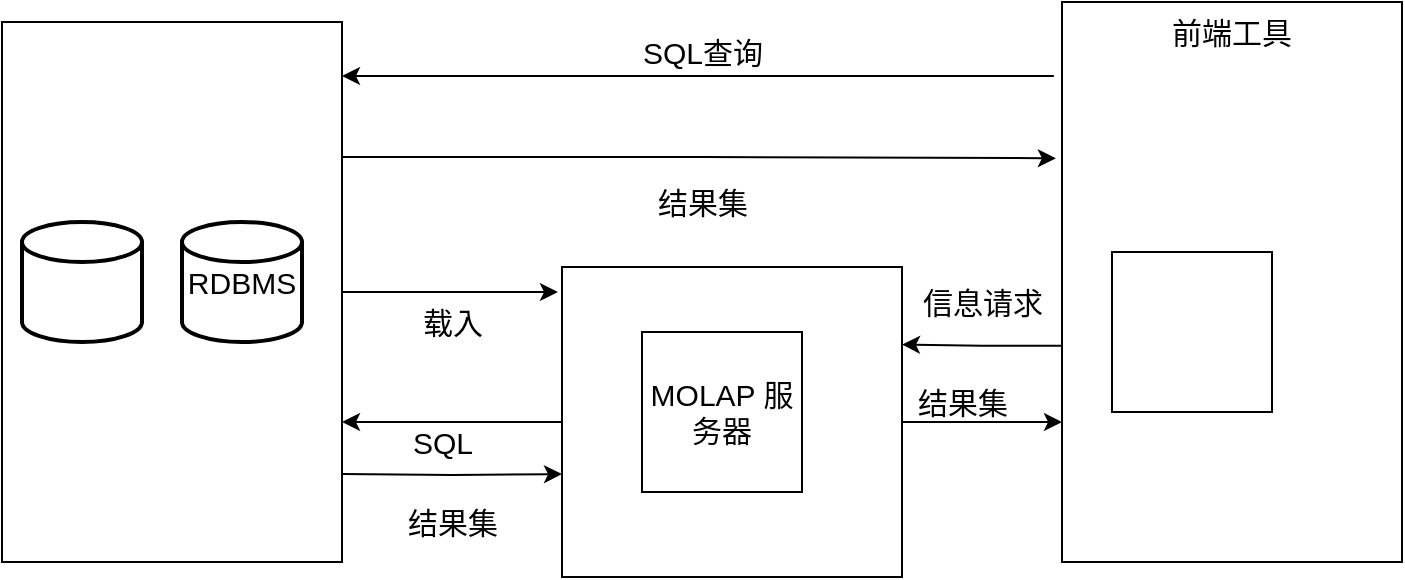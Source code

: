 <mxfile version="21.3.5" type="github">
  <diagram name="Page-1" id="zoyLQBMpjC1JwWB8Ujel">
    <mxGraphModel dx="1434" dy="760" grid="1" gridSize="10" guides="1" tooltips="1" connect="1" arrows="1" fold="1" page="1" pageScale="1" pageWidth="900" pageHeight="1600" math="0" shadow="0">
      <root>
        <mxCell id="0" />
        <mxCell id="1" parent="0" />
        <mxCell id="DXlBsMtQOQyyLRZ__8mH-4" style="edgeStyle=orthogonalEdgeStyle;rounded=0;orthogonalLoop=1;jettySize=auto;html=1;exitX=1;exitY=0.5;exitDx=0;exitDy=0;entryX=-0.012;entryY=0.081;entryDx=0;entryDy=0;entryPerimeter=0;fontSize=15;" edge="1" parent="1" source="DXlBsMtQOQyyLRZ__8mH-1" target="myBEYGF3AN6niEe-FZO3-3">
          <mxGeometry relative="1" as="geometry" />
        </mxCell>
        <mxCell id="DXlBsMtQOQyyLRZ__8mH-5" style="edgeStyle=orthogonalEdgeStyle;rounded=0;orthogonalLoop=1;jettySize=auto;html=1;exitX=1;exitY=0.25;exitDx=0;exitDy=0;entryX=-0.018;entryY=0.279;entryDx=0;entryDy=0;entryPerimeter=0;fontSize=15;" edge="1" parent="1" source="DXlBsMtQOQyyLRZ__8mH-1" target="myBEYGF3AN6niEe-FZO3-4">
          <mxGeometry relative="1" as="geometry" />
        </mxCell>
        <mxCell id="DXlBsMtQOQyyLRZ__8mH-1" value="" style="rounded=0;whiteSpace=wrap;html=1;fontSize=15;" vertex="1" parent="1">
          <mxGeometry x="90" y="245" width="170" height="270" as="geometry" />
        </mxCell>
        <mxCell id="myBEYGF3AN6niEe-FZO3-26" style="edgeStyle=orthogonalEdgeStyle;rounded=0;orthogonalLoop=1;jettySize=auto;html=1;entryX=0;entryY=0.668;entryDx=0;entryDy=0;entryPerimeter=0;fontSize=15;" parent="1" target="myBEYGF3AN6niEe-FZO3-3" edge="1">
          <mxGeometry relative="1" as="geometry">
            <mxPoint x="260" y="471" as="sourcePoint" />
          </mxGeometry>
        </mxCell>
        <mxCell id="myBEYGF3AN6niEe-FZO3-13" style="edgeStyle=orthogonalEdgeStyle;rounded=0;orthogonalLoop=1;jettySize=auto;html=1;exitX=1;exitY=0.5;exitDx=0;exitDy=0;entryX=0;entryY=0.75;entryDx=0;entryDy=0;fontSize=15;" parent="1" source="myBEYGF3AN6niEe-FZO3-3" target="myBEYGF3AN6niEe-FZO3-4" edge="1">
          <mxGeometry relative="1" as="geometry" />
        </mxCell>
        <mxCell id="myBEYGF3AN6niEe-FZO3-24" style="edgeStyle=orthogonalEdgeStyle;rounded=0;orthogonalLoop=1;jettySize=auto;html=1;exitX=0;exitY=0.5;exitDx=0;exitDy=0;fontSize=15;" parent="1" source="myBEYGF3AN6niEe-FZO3-3" edge="1">
          <mxGeometry relative="1" as="geometry">
            <mxPoint x="260" y="445" as="targetPoint" />
          </mxGeometry>
        </mxCell>
        <mxCell id="myBEYGF3AN6niEe-FZO3-3" value="" style="rounded=0;whiteSpace=wrap;html=1;fontSize=15;" parent="1" vertex="1">
          <mxGeometry x="370" y="367.5" width="170" height="155" as="geometry" />
        </mxCell>
        <mxCell id="myBEYGF3AN6niEe-FZO3-12" style="edgeStyle=orthogonalEdgeStyle;rounded=0;orthogonalLoop=1;jettySize=auto;html=1;exitX=0;exitY=0.614;exitDx=0;exitDy=0;entryX=1;entryY=0.25;entryDx=0;entryDy=0;fontSize=15;exitPerimeter=0;" parent="1" source="myBEYGF3AN6niEe-FZO3-4" target="myBEYGF3AN6niEe-FZO3-3" edge="1">
          <mxGeometry relative="1" as="geometry" />
        </mxCell>
        <mxCell id="DXlBsMtQOQyyLRZ__8mH-6" style="edgeStyle=orthogonalEdgeStyle;rounded=0;orthogonalLoop=1;jettySize=auto;html=1;exitX=-0.024;exitY=0.132;exitDx=0;exitDy=0;entryX=1;entryY=0.1;entryDx=0;entryDy=0;entryPerimeter=0;exitPerimeter=0;fontSize=15;" edge="1" parent="1" source="myBEYGF3AN6niEe-FZO3-4" target="DXlBsMtQOQyyLRZ__8mH-1">
          <mxGeometry relative="1" as="geometry" />
        </mxCell>
        <mxCell id="myBEYGF3AN6niEe-FZO3-4" value="前端工具" style="rounded=0;whiteSpace=wrap;html=1;fontSize=15;horizontal=1;verticalAlign=top;" parent="1" vertex="1">
          <mxGeometry x="620" y="235" width="170" height="280" as="geometry" />
        </mxCell>
        <mxCell id="myBEYGF3AN6niEe-FZO3-5" value="MOLAP 服务器" style="whiteSpace=wrap;html=1;aspect=fixed;fontSize=15;" parent="1" vertex="1">
          <mxGeometry x="410" y="400" width="80" height="80" as="geometry" />
        </mxCell>
        <mxCell id="myBEYGF3AN6niEe-FZO3-7" value="" style="whiteSpace=wrap;html=1;aspect=fixed;fontSize=15;horizontal=0;verticalAlign=top;" parent="1" vertex="1">
          <mxGeometry x="645" y="360" width="80" height="80" as="geometry" />
        </mxCell>
        <mxCell id="myBEYGF3AN6niEe-FZO3-8" value="RDBMS" style="strokeWidth=2;html=1;shape=mxgraph.flowchart.database;whiteSpace=wrap;fontSize=15;" parent="1" vertex="1">
          <mxGeometry x="180" y="345" width="60" height="60" as="geometry" />
        </mxCell>
        <mxCell id="myBEYGF3AN6niEe-FZO3-9" value="" style="strokeWidth=2;html=1;shape=mxgraph.flowchart.database;whiteSpace=wrap;fontSize=15;" parent="1" vertex="1">
          <mxGeometry x="100" y="345" width="60" height="60" as="geometry" />
        </mxCell>
        <mxCell id="myBEYGF3AN6niEe-FZO3-18" value="信息请求" style="text;html=1;align=center;verticalAlign=middle;resizable=0;points=[];autosize=1;strokeColor=none;fillColor=none;fontSize=15;" parent="1" vertex="1">
          <mxGeometry x="540" y="370" width="80" height="30" as="geometry" />
        </mxCell>
        <mxCell id="myBEYGF3AN6niEe-FZO3-19" value="结果集" style="text;html=1;align=center;verticalAlign=middle;resizable=0;points=[];autosize=1;strokeColor=none;fillColor=none;fontSize=15;" parent="1" vertex="1">
          <mxGeometry x="535" y="420" width="70" height="30" as="geometry" />
        </mxCell>
        <mxCell id="myBEYGF3AN6niEe-FZO3-21" value="载入" style="text;html=1;align=center;verticalAlign=middle;resizable=0;points=[];autosize=1;strokeColor=none;fillColor=none;fontSize=15;" parent="1" vertex="1">
          <mxGeometry x="290" y="380" width="50" height="30" as="geometry" />
        </mxCell>
        <mxCell id="myBEYGF3AN6niEe-FZO3-22" value="结果集" style="text;html=1;align=center;verticalAlign=middle;resizable=0;points=[];autosize=1;strokeColor=none;fillColor=none;fontSize=15;" parent="1" vertex="1">
          <mxGeometry x="280" y="480" width="70" height="30" as="geometry" />
        </mxCell>
        <mxCell id="DXlBsMtQOQyyLRZ__8mH-3" value="SQL" style="text;html=1;align=center;verticalAlign=middle;resizable=0;points=[];autosize=1;strokeColor=none;fillColor=none;fontSize=15;" vertex="1" parent="1">
          <mxGeometry x="285" y="440" width="50" height="30" as="geometry" />
        </mxCell>
        <mxCell id="DXlBsMtQOQyyLRZ__8mH-7" value="SQL查询" style="text;html=1;align=center;verticalAlign=middle;resizable=0;points=[];autosize=1;strokeColor=none;fillColor=none;fontSize=15;" vertex="1" parent="1">
          <mxGeometry x="400" y="245" width="80" height="30" as="geometry" />
        </mxCell>
        <mxCell id="DXlBsMtQOQyyLRZ__8mH-8" value="结果集" style="text;html=1;align=center;verticalAlign=middle;resizable=0;points=[];autosize=1;strokeColor=none;fillColor=none;fontSize=15;" vertex="1" parent="1">
          <mxGeometry x="405" y="320" width="70" height="30" as="geometry" />
        </mxCell>
      </root>
    </mxGraphModel>
  </diagram>
</mxfile>
